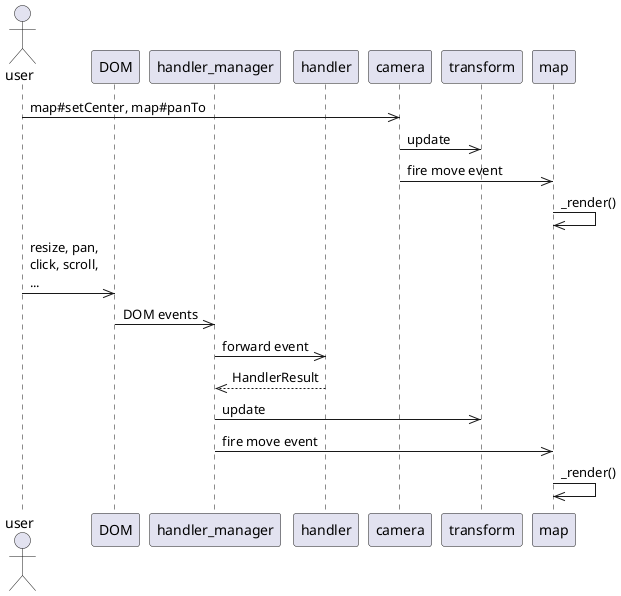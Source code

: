 @startuml
actor user
participant DOM
participant handler_manager
participant handler
participant camera
participant transform
participant map

user->>camera: map#setCenter, map#panTo
camera->>transform: update
camera->>map: fire move event
map->>map: _render()

user->>DOM: resize, pan,\nclick, scroll,\n...
DOM->>handler_manager: DOM events
handler_manager->>handler: forward event
handler-->>handler_manager: HandlerResult
handler_manager->>transform: update
handler_manager->>map: fire move event
map->>map: _render()
@enduml
